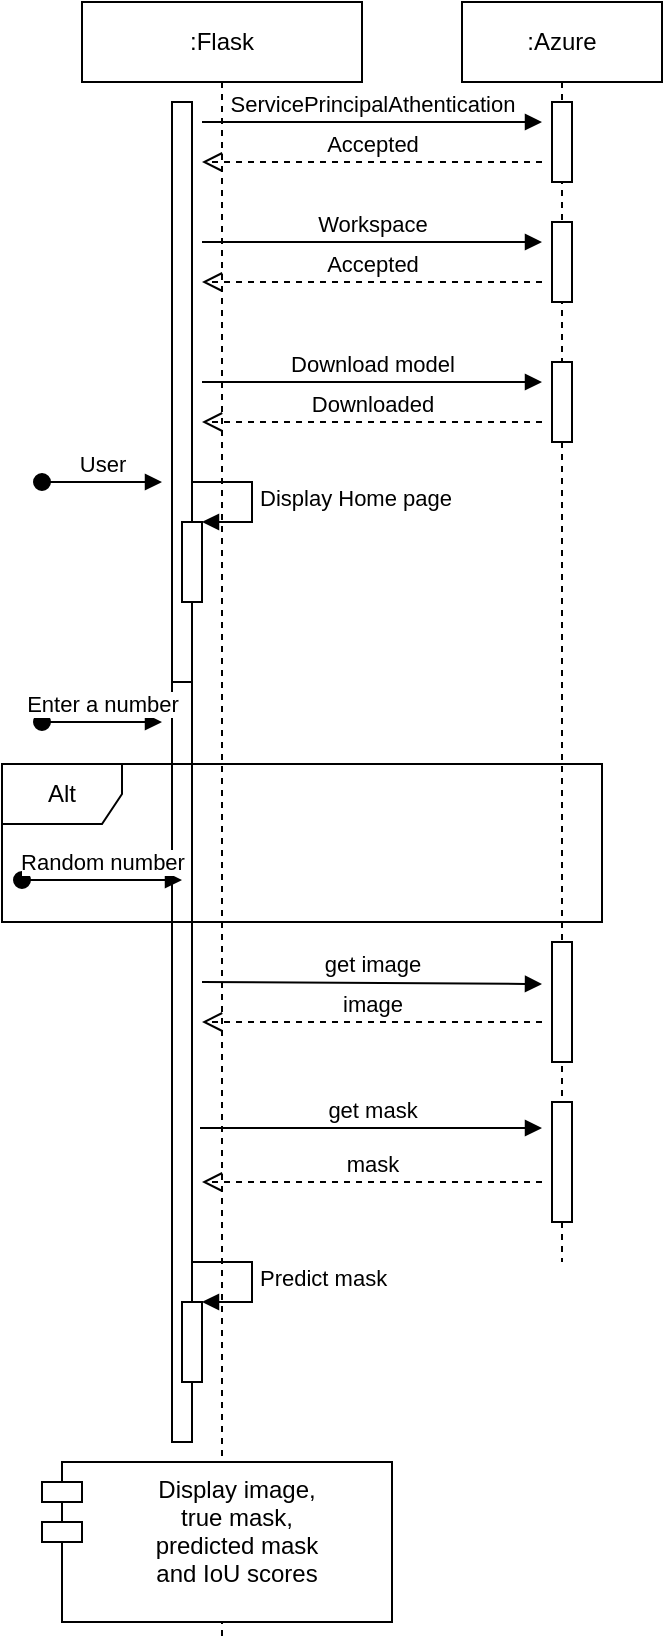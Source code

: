 <mxfile version="15.0.3" type="google"><diagram id="kgpKYQtTHZ0yAKxKKP6v" name="Page-1"><mxGraphModel dx="549" dy="825" grid="1" gridSize="10" guides="1" tooltips="1" connect="1" arrows="1" fold="1" page="1" pageScale="1" pageWidth="850" pageHeight="1100" math="0" shadow="0"><root><mxCell id="0"/><mxCell id="1" parent="0"/><mxCell id="gSfJ0pqjJSTMv0_u0VGY-16" value=":Flask" style="shape=umlLifeline;perimeter=lifelinePerimeter;whiteSpace=wrap;html=1;container=1;collapsible=0;recursiveResize=0;outlineConnect=0;" vertex="1" parent="1"><mxGeometry x="200" y="110" width="140" height="820" as="geometry"/></mxCell><mxCell id="gSfJ0pqjJSTMv0_u0VGY-18" value="" style="html=1;points=[];perimeter=orthogonalPerimeter;" vertex="1" parent="gSfJ0pqjJSTMv0_u0VGY-16"><mxGeometry x="45" y="50" width="10" height="300" as="geometry"/></mxCell><mxCell id="gSfJ0pqjJSTMv0_u0VGY-19" value="ServicePrincipalAthentication" style="html=1;verticalAlign=bottom;endArrow=block;" edge="1" parent="gSfJ0pqjJSTMv0_u0VGY-16"><mxGeometry width="80" relative="1" as="geometry"><mxPoint x="60" y="60" as="sourcePoint"/><mxPoint x="230" y="60" as="targetPoint"/></mxGeometry></mxCell><mxCell id="gSfJ0pqjJSTMv0_u0VGY-42" value="" style="html=1;points=[];perimeter=orthogonalPerimeter;" vertex="1" parent="gSfJ0pqjJSTMv0_u0VGY-16"><mxGeometry x="45" y="340" width="10" height="380" as="geometry"/></mxCell><mxCell id="gSfJ0pqjJSTMv0_u0VGY-48" value="get image" style="html=1;verticalAlign=bottom;endArrow=block;entryX=-0.5;entryY=0.35;entryDx=0;entryDy=0;entryPerimeter=0;" edge="1" parent="gSfJ0pqjJSTMv0_u0VGY-16" target="gSfJ0pqjJSTMv0_u0VGY-50"><mxGeometry width="80" relative="1" as="geometry"><mxPoint x="60" y="490" as="sourcePoint"/><mxPoint x="140" y="490" as="targetPoint"/></mxGeometry></mxCell><mxCell id="gSfJ0pqjJSTMv0_u0VGY-57" value="get mask" style="html=1;verticalAlign=bottom;endArrow=block;" edge="1" parent="gSfJ0pqjJSTMv0_u0VGY-16"><mxGeometry width="80" relative="1" as="geometry"><mxPoint x="59" y="563" as="sourcePoint"/><mxPoint x="230" y="563" as="targetPoint"/></mxGeometry></mxCell><mxCell id="gSfJ0pqjJSTMv0_u0VGY-62" value="Display image, &#xa;true mask, &#xa;predicted mask &#xa;and IoU scores" style="shape=module;align=left;spacingLeft=20;align=center;verticalAlign=top;" vertex="1" parent="gSfJ0pqjJSTMv0_u0VGY-16"><mxGeometry x="-20" y="730" width="175" height="80" as="geometry"/></mxCell><mxCell id="gSfJ0pqjJSTMv0_u0VGY-17" value=":Azure" style="shape=umlLifeline;perimeter=lifelinePerimeter;whiteSpace=wrap;html=1;container=1;collapsible=0;recursiveResize=0;outlineConnect=0;" vertex="1" parent="1"><mxGeometry x="390" y="110" width="100" height="630" as="geometry"/></mxCell><mxCell id="gSfJ0pqjJSTMv0_u0VGY-20" value="" style="html=1;points=[];perimeter=orthogonalPerimeter;" vertex="1" parent="gSfJ0pqjJSTMv0_u0VGY-17"><mxGeometry x="45" y="50" width="10" height="40" as="geometry"/></mxCell><mxCell id="gSfJ0pqjJSTMv0_u0VGY-50" value="" style="html=1;points=[];perimeter=orthogonalPerimeter;" vertex="1" parent="gSfJ0pqjJSTMv0_u0VGY-17"><mxGeometry x="45" y="470" width="10" height="60" as="geometry"/></mxCell><mxCell id="gSfJ0pqjJSTMv0_u0VGY-21" value="Accepted" style="html=1;verticalAlign=bottom;endArrow=open;dashed=1;endSize=8;" edge="1" parent="1"><mxGeometry relative="1" as="geometry"><mxPoint x="430" y="190" as="sourcePoint"/><mxPoint x="260" y="190" as="targetPoint"/></mxGeometry></mxCell><mxCell id="gSfJ0pqjJSTMv0_u0VGY-30" value="Workspace" style="html=1;verticalAlign=bottom;endArrow=block;" edge="1" parent="1"><mxGeometry width="80" relative="1" as="geometry"><mxPoint x="260" y="230" as="sourcePoint"/><mxPoint x="430" y="230" as="targetPoint"/></mxGeometry></mxCell><mxCell id="gSfJ0pqjJSTMv0_u0VGY-31" value="" style="html=1;points=[];perimeter=orthogonalPerimeter;" vertex="1" parent="1"><mxGeometry x="435" y="220" width="10" height="40" as="geometry"/></mxCell><mxCell id="gSfJ0pqjJSTMv0_u0VGY-32" value="Accepted" style="html=1;verticalAlign=bottom;endArrow=open;dashed=1;endSize=8;" edge="1" parent="1"><mxGeometry relative="1" as="geometry"><mxPoint x="430" y="250" as="sourcePoint"/><mxPoint x="260" y="250" as="targetPoint"/></mxGeometry></mxCell><mxCell id="gSfJ0pqjJSTMv0_u0VGY-33" value="Download model" style="html=1;verticalAlign=bottom;endArrow=block;" edge="1" parent="1"><mxGeometry width="80" relative="1" as="geometry"><mxPoint x="260" y="300" as="sourcePoint"/><mxPoint x="430" y="300" as="targetPoint"/></mxGeometry></mxCell><mxCell id="gSfJ0pqjJSTMv0_u0VGY-34" value="" style="html=1;points=[];perimeter=orthogonalPerimeter;" vertex="1" parent="1"><mxGeometry x="435" y="290" width="10" height="40" as="geometry"/></mxCell><mxCell id="gSfJ0pqjJSTMv0_u0VGY-35" value="Downloaded" style="html=1;verticalAlign=bottom;endArrow=open;dashed=1;endSize=8;" edge="1" parent="1"><mxGeometry relative="1" as="geometry"><mxPoint x="430" y="320" as="sourcePoint"/><mxPoint x="260" y="320" as="targetPoint"/></mxGeometry></mxCell><mxCell id="gSfJ0pqjJSTMv0_u0VGY-39" value="" style="html=1;points=[];perimeter=orthogonalPerimeter;" vertex="1" parent="1"><mxGeometry x="250" y="370" width="10" height="40" as="geometry"/></mxCell><mxCell id="gSfJ0pqjJSTMv0_u0VGY-40" value="Display Home page" style="edgeStyle=orthogonalEdgeStyle;html=1;align=left;spacingLeft=2;endArrow=block;rounded=0;entryX=1;entryY=0;" edge="1" target="gSfJ0pqjJSTMv0_u0VGY-39" parent="1"><mxGeometry relative="1" as="geometry"><mxPoint x="255" y="350" as="sourcePoint"/><Array as="points"><mxPoint x="285" y="350"/></Array></mxGeometry></mxCell><mxCell id="gSfJ0pqjJSTMv0_u0VGY-41" value="User" style="html=1;verticalAlign=bottom;startArrow=oval;startFill=1;endArrow=block;startSize=8;" edge="1" parent="1"><mxGeometry width="60" relative="1" as="geometry"><mxPoint x="180" y="350" as="sourcePoint"/><mxPoint x="240" y="350" as="targetPoint"/></mxGeometry></mxCell><mxCell id="gSfJ0pqjJSTMv0_u0VGY-43" value="Enter a number" style="html=1;verticalAlign=bottom;startArrow=oval;startFill=1;endArrow=block;startSize=8;" edge="1" parent="1"><mxGeometry width="60" relative="1" as="geometry"><mxPoint x="180" y="470" as="sourcePoint"/><mxPoint x="240" y="470" as="targetPoint"/></mxGeometry></mxCell><mxCell id="gSfJ0pqjJSTMv0_u0VGY-45" value="Random number" style="html=1;verticalAlign=bottom;startArrow=oval;startFill=1;endArrow=block;startSize=8;" edge="1" parent="1"><mxGeometry width="60" relative="1" as="geometry"><mxPoint x="170" y="549" as="sourcePoint"/><mxPoint x="250" y="549" as="targetPoint"/></mxGeometry></mxCell><mxCell id="gSfJ0pqjJSTMv0_u0VGY-49" value="image" style="html=1;verticalAlign=bottom;endArrow=open;dashed=1;endSize=8;" edge="1" parent="1"><mxGeometry relative="1" as="geometry"><mxPoint x="430" y="620" as="sourcePoint"/><mxPoint x="260" y="620" as="targetPoint"/></mxGeometry></mxCell><mxCell id="gSfJ0pqjJSTMv0_u0VGY-56" value="" style="html=1;points=[];perimeter=orthogonalPerimeter;" vertex="1" parent="1"><mxGeometry x="435" y="660" width="10" height="60" as="geometry"/></mxCell><mxCell id="gSfJ0pqjJSTMv0_u0VGY-58" value="mask" style="html=1;verticalAlign=bottom;endArrow=open;dashed=1;endSize=8;" edge="1" parent="1"><mxGeometry relative="1" as="geometry"><mxPoint x="430" y="700" as="sourcePoint"/><mxPoint x="260" y="700" as="targetPoint"/></mxGeometry></mxCell><mxCell id="gSfJ0pqjJSTMv0_u0VGY-60" value="" style="html=1;points=[];perimeter=orthogonalPerimeter;" vertex="1" parent="1"><mxGeometry x="250" y="760" width="10" height="40" as="geometry"/></mxCell><mxCell id="gSfJ0pqjJSTMv0_u0VGY-61" value="Predict mask" style="edgeStyle=orthogonalEdgeStyle;html=1;align=left;spacingLeft=2;endArrow=block;rounded=0;entryX=1;entryY=0;" edge="1" target="gSfJ0pqjJSTMv0_u0VGY-60" parent="1"><mxGeometry relative="1" as="geometry"><mxPoint x="255" y="740" as="sourcePoint"/><Array as="points"><mxPoint x="285" y="740"/><mxPoint x="285" y="760"/></Array></mxGeometry></mxCell><mxCell id="gSfJ0pqjJSTMv0_u0VGY-46" value="Alt" style="shape=umlFrame;whiteSpace=wrap;html=1;" vertex="1" parent="1"><mxGeometry x="160" y="491" width="300" height="79" as="geometry"/></mxCell></root></mxGraphModel></diagram></mxfile>